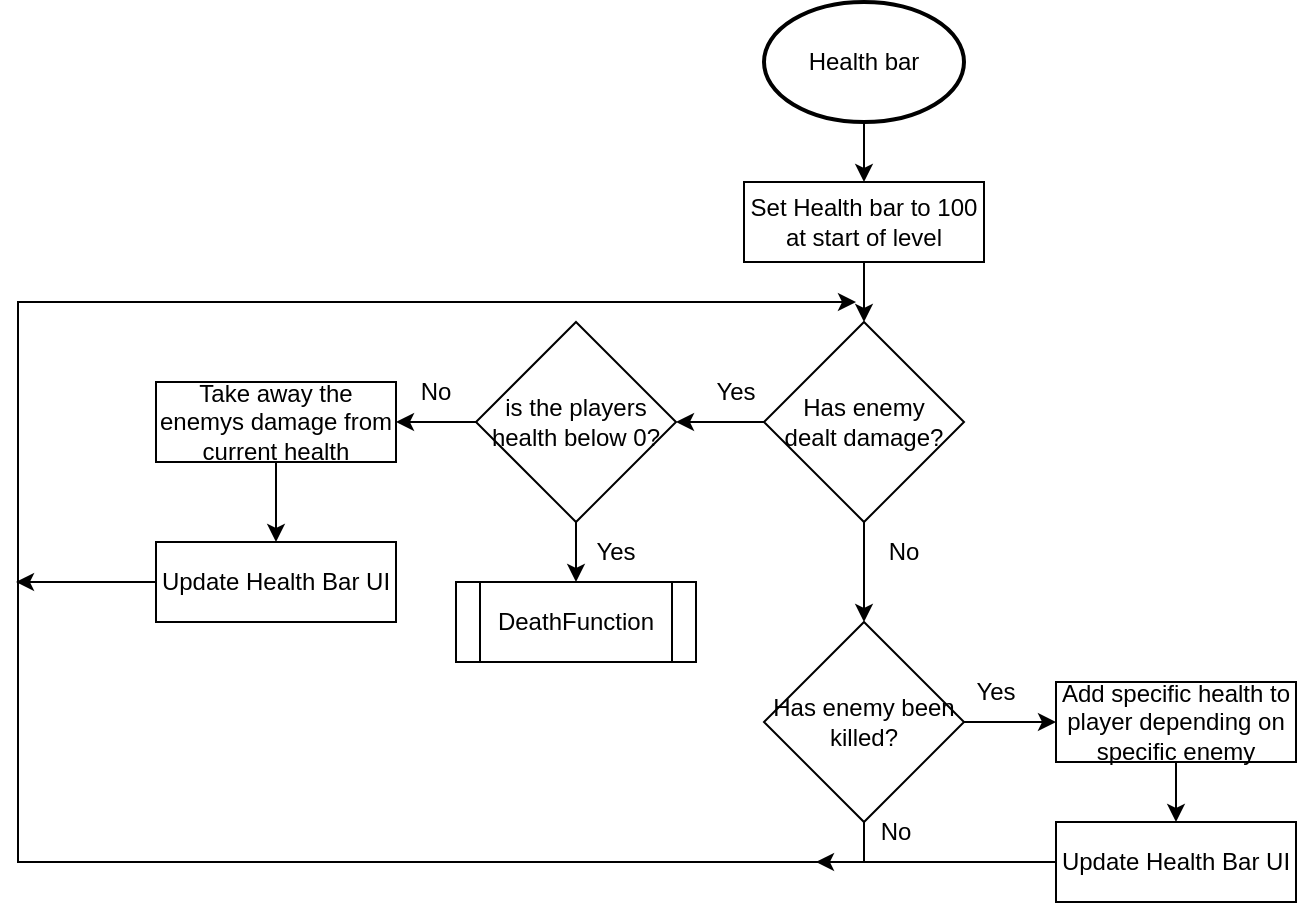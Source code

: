 <mxfile version="22.0.0" type="device">
  <diagram name="Page-1" id="PIonCdk-OvxmklWn8Pjj">
    <mxGraphModel dx="2074" dy="880" grid="0" gridSize="10" guides="1" tooltips="1" connect="1" arrows="1" fold="1" page="0" pageScale="1" pageWidth="827" pageHeight="1169" math="0" shadow="0">
      <root>
        <mxCell id="0" />
        <mxCell id="1" parent="0" />
        <mxCell id="rWx0DaT4IOJCAm7czbMm-3" value="" style="edgeStyle=orthogonalEdgeStyle;rounded=0;orthogonalLoop=1;jettySize=auto;html=1;" parent="1" source="rWx0DaT4IOJCAm7czbMm-1" target="rWx0DaT4IOJCAm7czbMm-2" edge="1">
          <mxGeometry relative="1" as="geometry" />
        </mxCell>
        <mxCell id="rWx0DaT4IOJCAm7czbMm-1" value="Health bar" style="strokeWidth=2;html=1;shape=mxgraph.flowchart.start_1;whiteSpace=wrap;" parent="1" vertex="1">
          <mxGeometry x="364" y="100" width="100" height="60" as="geometry" />
        </mxCell>
        <mxCell id="rWx0DaT4IOJCAm7czbMm-5" value="" style="edgeStyle=orthogonalEdgeStyle;rounded=0;orthogonalLoop=1;jettySize=auto;html=1;" parent="1" source="rWx0DaT4IOJCAm7czbMm-2" target="rWx0DaT4IOJCAm7czbMm-4" edge="1">
          <mxGeometry relative="1" as="geometry" />
        </mxCell>
        <mxCell id="rWx0DaT4IOJCAm7czbMm-2" value="Set Health bar to 100 at start of level" style="rounded=0;whiteSpace=wrap;html=1;" parent="1" vertex="1">
          <mxGeometry x="354" y="190" width="120" height="40" as="geometry" />
        </mxCell>
        <mxCell id="rWx0DaT4IOJCAm7czbMm-7" value="" style="edgeStyle=orthogonalEdgeStyle;rounded=0;orthogonalLoop=1;jettySize=auto;html=1;" parent="1" source="rWx0DaT4IOJCAm7czbMm-4" target="rWx0DaT4IOJCAm7czbMm-6" edge="1">
          <mxGeometry relative="1" as="geometry" />
        </mxCell>
        <mxCell id="rWx0DaT4IOJCAm7czbMm-14" value="" style="edgeStyle=orthogonalEdgeStyle;rounded=0;orthogonalLoop=1;jettySize=auto;html=1;" parent="1" source="rWx0DaT4IOJCAm7czbMm-4" target="rWx0DaT4IOJCAm7czbMm-13" edge="1">
          <mxGeometry relative="1" as="geometry" />
        </mxCell>
        <mxCell id="rWx0DaT4IOJCAm7czbMm-4" value="Has enemy &lt;br&gt;dealt damage?" style="rhombus;whiteSpace=wrap;html=1;" parent="1" vertex="1">
          <mxGeometry x="364" y="260" width="100" height="100" as="geometry" />
        </mxCell>
        <mxCell id="rWx0DaT4IOJCAm7czbMm-22" style="edgeStyle=orthogonalEdgeStyle;rounded=0;orthogonalLoop=1;jettySize=auto;html=1;" parent="1" source="rWx0DaT4IOJCAm7czbMm-6" edge="1">
          <mxGeometry relative="1" as="geometry">
            <mxPoint x="-10" y="390" as="targetPoint" />
            <Array as="points">
              <mxPoint x="414" y="530" />
              <mxPoint x="-9" y="530" />
            </Array>
          </mxGeometry>
        </mxCell>
        <mxCell id="UP3OFzqBbEXPRWNf5939-5" value="" style="edgeStyle=orthogonalEdgeStyle;rounded=0;orthogonalLoop=1;jettySize=auto;html=1;" edge="1" parent="1" source="rWx0DaT4IOJCAm7czbMm-6" target="UP3OFzqBbEXPRWNf5939-4">
          <mxGeometry relative="1" as="geometry" />
        </mxCell>
        <mxCell id="rWx0DaT4IOJCAm7czbMm-6" value="Has enemy been killed?" style="rhombus;whiteSpace=wrap;html=1;" parent="1" vertex="1">
          <mxGeometry x="364" y="410" width="100" height="100" as="geometry" />
        </mxCell>
        <mxCell id="rWx0DaT4IOJCAm7czbMm-19" value="" style="edgeStyle=orthogonalEdgeStyle;rounded=0;orthogonalLoop=1;jettySize=auto;html=1;" parent="1" source="rWx0DaT4IOJCAm7czbMm-8" target="rWx0DaT4IOJCAm7czbMm-10" edge="1">
          <mxGeometry relative="1" as="geometry" />
        </mxCell>
        <mxCell id="rWx0DaT4IOJCAm7czbMm-8" value="Take away the enemys damage from current health" style="rounded=0;whiteSpace=wrap;html=1;" parent="1" vertex="1">
          <mxGeometry x="60" y="290" width="120" height="40" as="geometry" />
        </mxCell>
        <mxCell id="rWx0DaT4IOJCAm7czbMm-20" style="edgeStyle=orthogonalEdgeStyle;rounded=0;orthogonalLoop=1;jettySize=auto;html=1;" parent="1" source="rWx0DaT4IOJCAm7czbMm-10" edge="1">
          <mxGeometry relative="1" as="geometry">
            <mxPoint x="410" y="250" as="targetPoint" />
            <Array as="points">
              <mxPoint x="-9" y="390" />
            </Array>
          </mxGeometry>
        </mxCell>
        <mxCell id="rWx0DaT4IOJCAm7czbMm-10" value="Update Health Bar UI" style="rounded=0;whiteSpace=wrap;html=1;" parent="1" vertex="1">
          <mxGeometry x="60" y="370" width="120" height="40" as="geometry" />
        </mxCell>
        <mxCell id="rWx0DaT4IOJCAm7czbMm-17" value="" style="edgeStyle=orthogonalEdgeStyle;rounded=0;orthogonalLoop=1;jettySize=auto;html=1;" parent="1" source="rWx0DaT4IOJCAm7czbMm-13" target="rWx0DaT4IOJCAm7czbMm-16" edge="1">
          <mxGeometry relative="1" as="geometry" />
        </mxCell>
        <mxCell id="rWx0DaT4IOJCAm7czbMm-18" value="" style="edgeStyle=orthogonalEdgeStyle;rounded=0;orthogonalLoop=1;jettySize=auto;html=1;" parent="1" source="rWx0DaT4IOJCAm7czbMm-13" target="rWx0DaT4IOJCAm7czbMm-8" edge="1">
          <mxGeometry relative="1" as="geometry" />
        </mxCell>
        <mxCell id="rWx0DaT4IOJCAm7czbMm-13" value="is the players health below 0?" style="rhombus;whiteSpace=wrap;html=1;" parent="1" vertex="1">
          <mxGeometry x="220" y="260" width="100" height="100" as="geometry" />
        </mxCell>
        <mxCell id="rWx0DaT4IOJCAm7czbMm-16" value="DeathFunction" style="shape=process;whiteSpace=wrap;html=1;backgroundOutline=1;" parent="1" vertex="1">
          <mxGeometry x="210" y="390" width="120" height="40" as="geometry" />
        </mxCell>
        <mxCell id="rWx0DaT4IOJCAm7czbMm-23" value="Yes" style="text;html=1;strokeColor=none;fillColor=none;align=center;verticalAlign=middle;whiteSpace=wrap;rounded=0;" parent="1" vertex="1">
          <mxGeometry x="320" y="280" width="60" height="30" as="geometry" />
        </mxCell>
        <mxCell id="rWx0DaT4IOJCAm7czbMm-24" value="Yes" style="text;html=1;strokeColor=none;fillColor=none;align=center;verticalAlign=middle;whiteSpace=wrap;rounded=0;" parent="1" vertex="1">
          <mxGeometry x="260" y="360" width="60" height="30" as="geometry" />
        </mxCell>
        <mxCell id="UP3OFzqBbEXPRWNf5939-1" value="No" style="text;html=1;strokeColor=none;fillColor=none;align=center;verticalAlign=middle;whiteSpace=wrap;rounded=0;" vertex="1" parent="1">
          <mxGeometry x="170" y="280" width="60" height="30" as="geometry" />
        </mxCell>
        <mxCell id="UP3OFzqBbEXPRWNf5939-2" value="No" style="text;html=1;strokeColor=none;fillColor=none;align=center;verticalAlign=middle;whiteSpace=wrap;rounded=0;" vertex="1" parent="1">
          <mxGeometry x="404" y="360" width="60" height="30" as="geometry" />
        </mxCell>
        <mxCell id="UP3OFzqBbEXPRWNf5939-3" value="No" style="text;html=1;strokeColor=none;fillColor=none;align=center;verticalAlign=middle;whiteSpace=wrap;rounded=0;" vertex="1" parent="1">
          <mxGeometry x="400" y="500" width="60" height="30" as="geometry" />
        </mxCell>
        <mxCell id="UP3OFzqBbEXPRWNf5939-7" value="" style="edgeStyle=orthogonalEdgeStyle;rounded=0;orthogonalLoop=1;jettySize=auto;html=1;" edge="1" parent="1" source="UP3OFzqBbEXPRWNf5939-4" target="UP3OFzqBbEXPRWNf5939-6">
          <mxGeometry relative="1" as="geometry" />
        </mxCell>
        <mxCell id="UP3OFzqBbEXPRWNf5939-4" value="Add specific health to player depending on specific enemy" style="rounded=0;whiteSpace=wrap;html=1;" vertex="1" parent="1">
          <mxGeometry x="510" y="440" width="120" height="40" as="geometry" />
        </mxCell>
        <mxCell id="UP3OFzqBbEXPRWNf5939-8" style="edgeStyle=orthogonalEdgeStyle;rounded=0;orthogonalLoop=1;jettySize=auto;html=1;" edge="1" parent="1" source="UP3OFzqBbEXPRWNf5939-6">
          <mxGeometry relative="1" as="geometry">
            <mxPoint x="390" y="530" as="targetPoint" />
          </mxGeometry>
        </mxCell>
        <mxCell id="UP3OFzqBbEXPRWNf5939-6" value="Update Health Bar UI" style="rounded=0;whiteSpace=wrap;html=1;" vertex="1" parent="1">
          <mxGeometry x="510" y="510" width="120" height="40" as="geometry" />
        </mxCell>
        <mxCell id="UP3OFzqBbEXPRWNf5939-9" value="Yes" style="text;html=1;strokeColor=none;fillColor=none;align=center;verticalAlign=middle;whiteSpace=wrap;rounded=0;" vertex="1" parent="1">
          <mxGeometry x="450" y="430" width="60" height="30" as="geometry" />
        </mxCell>
      </root>
    </mxGraphModel>
  </diagram>
</mxfile>

